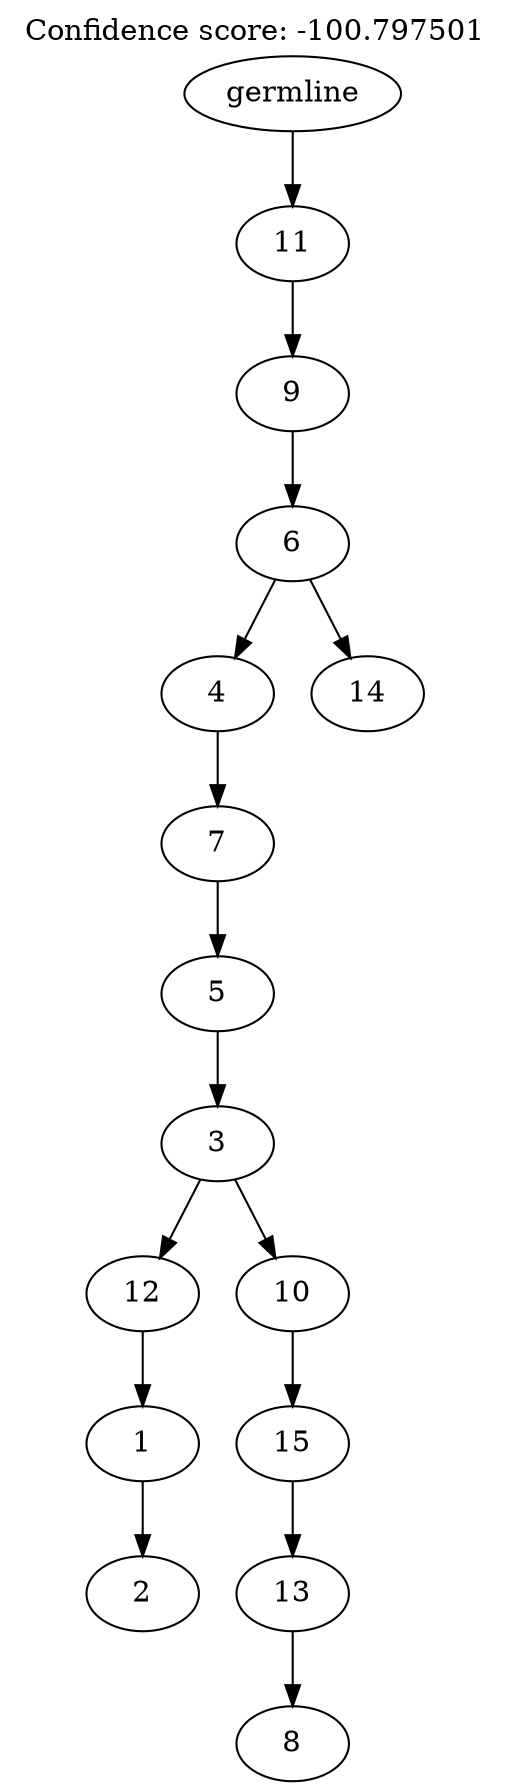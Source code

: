 digraph g {
	"14" -> "15";
	"15" [label="2"];
	"13" -> "14";
	"14" [label="1"];
	"11" -> "12";
	"12" [label="8"];
	"10" -> "11";
	"11" [label="13"];
	"9" -> "10";
	"10" [label="15"];
	"8" -> "9";
	"9" [label="10"];
	"8" -> "13";
	"13" [label="12"];
	"7" -> "8";
	"8" [label="3"];
	"6" -> "7";
	"7" [label="5"];
	"5" -> "6";
	"6" [label="7"];
	"3" -> "4";
	"4" [label="14"];
	"3" -> "5";
	"5" [label="4"];
	"2" -> "3";
	"3" [label="6"];
	"1" -> "2";
	"2" [label="9"];
	"0" -> "1";
	"1" [label="11"];
	"0" [label="germline"];
	labelloc="t";
	label="Confidence score: -100.797501";
}
